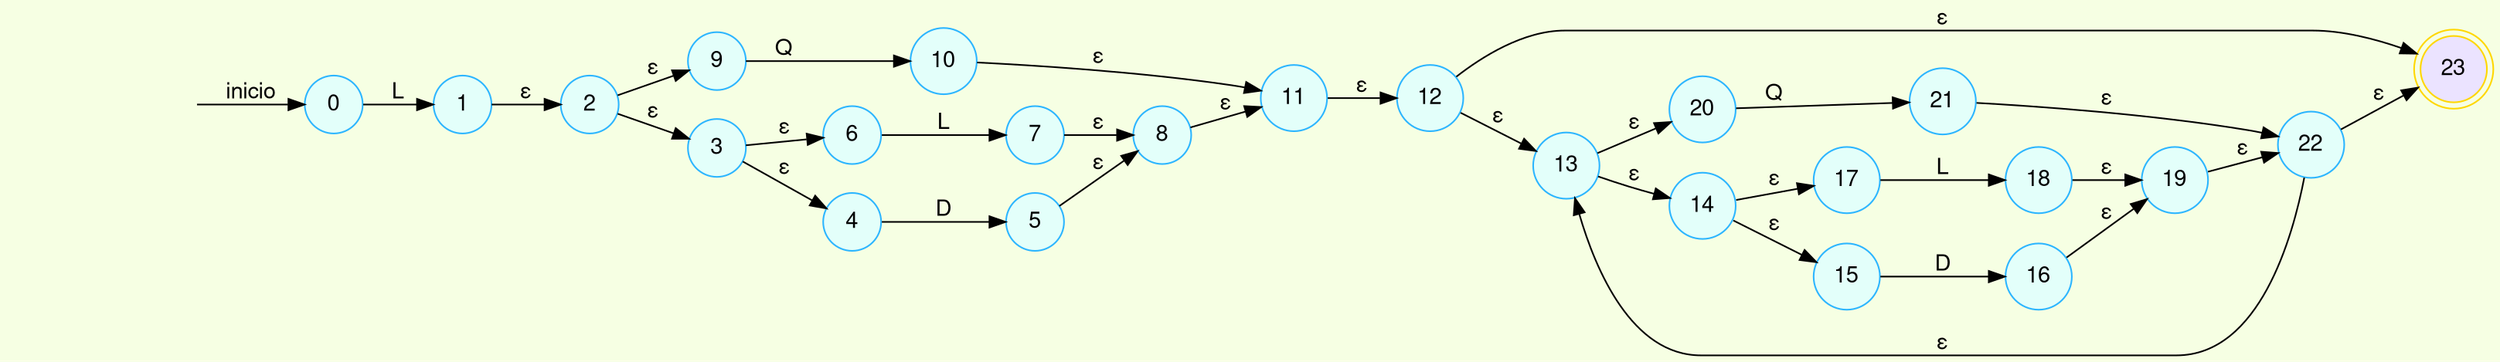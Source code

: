 digraph finite_state_machine{
	bgcolor = "#F6FFE3"
	rankdir=LR;
	node [fontname="Helvetica,Arial,sans-serif" ]
	edge [fontname="Helvetica,Arial,sans-serif"]

	node [shape = doublecircle, color = gold fillcolor="#EBE3FF" style =filled]; 23;
	node [shape = circle, color = "#2CB5FF" fillcolor="#E3FFFA" style =filled];
	//node [shape=circle];
	//node [color=midnightblue,fontcolor=white];
	//edge [color=red];
	secret_node [style=invis];
	secret_node -> 0 [label="inicio"];
	0 -> 1 [label="L"];
	1 -> 2 [label="ε"];
	2 -> 9 [label="ε"];
	2 -> 3 [label="ε"];
	3 -> 6 [label="ε"];
	3 -> 4 [label="ε"];
	4 -> 5 [label="D"];
	5 -> 8 [label="ε"];
	6 -> 7 [label="L"];
	7 -> 8 [label="ε"];
	8 -> 11 [label="ε"];
	9 -> 10 [label="Q"];
	10 -> 11 [label="ε"];
	11 -> 12 [label="ε"];
	12 -> 13 [label="ε"];
	12 -> 23 [label="ε"];
	13 -> 20 [label="ε"];
	13 -> 14 [label="ε"];
	14 -> 17 [label="ε"];
	14 -> 15 [label="ε"];
	15 -> 16 [label="D"];
	16 -> 19 [label="ε"];
	17 -> 18 [label="L"];
	18 -> 19 [label="ε"];
	19 -> 22 [label="ε"];
	20 -> 21 [label="Q"];
	21 -> 22 [label="ε"];
	22 -> 13 [label="ε"];
	22 -> 23 [label="ε"];
}